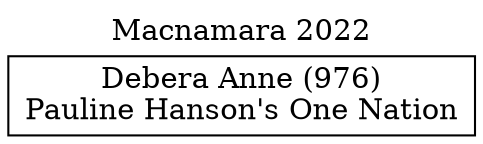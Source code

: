 // House preference flow
digraph "Debera Anne (976)_Macnamara_2022" {
	graph [label="Macnamara 2022" labelloc=t mclimit=10]
	node [shape=box]
	"Debera Anne (976)" [label="Debera Anne (976)
Pauline Hanson's One Nation"]
}
